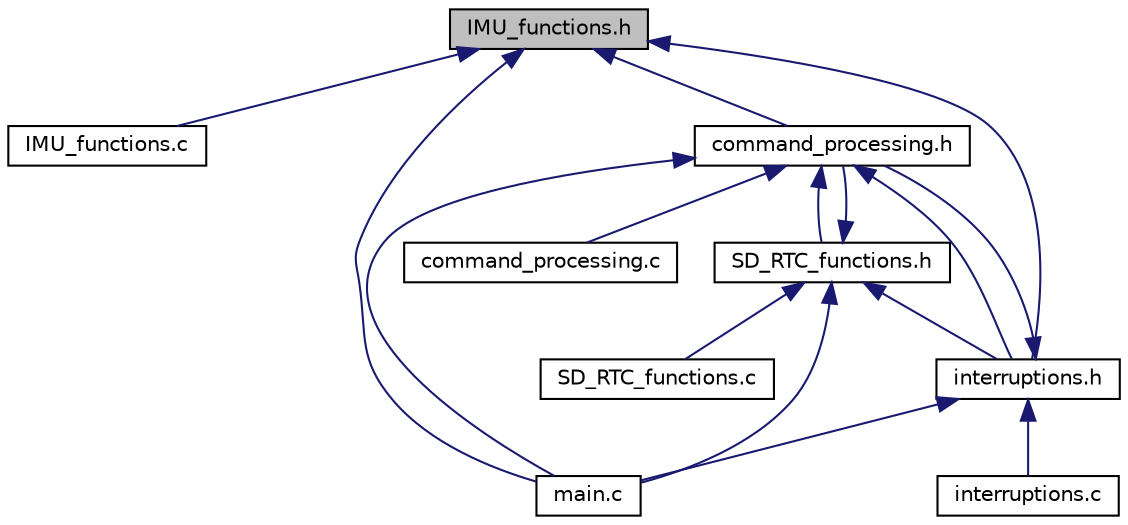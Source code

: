 digraph "IMU_functions.h"
{
 // LATEX_PDF_SIZE
  edge [fontname="Helvetica",fontsize="10",labelfontname="Helvetica",labelfontsize="10"];
  node [fontname="Helvetica",fontsize="10",shape=record];
  Node1 [label="IMU_functions.h",height=0.2,width=0.4,color="black", fillcolor="grey75", style="filled", fontcolor="black",tooltip="Definition of IMU module functions."];
  Node1 -> Node2 [dir="back",color="midnightblue",fontsize="10",style="solid"];
  Node2 [label="IMU_functions.c",height=0.2,width=0.4,color="black", fillcolor="white", style="filled",URL="$_i_m_u__functions_8c.html",tooltip="Implementation of IMU module functions."];
  Node1 -> Node3 [dir="back",color="midnightblue",fontsize="10",style="solid"];
  Node3 [label="command_processing.h",height=0.2,width=0.4,color="black", fillcolor="white", style="filled",URL="$command__processing_8h.html",tooltip="Received commands processing functions"];
  Node3 -> Node4 [dir="back",color="midnightblue",fontsize="10",style="solid"];
  Node4 [label="SD_RTC_functions.h",height=0.2,width=0.4,color="black", fillcolor="white", style="filled",URL="$_s_d___r_t_c__functions_8h.html",tooltip="Definition of SD and RTC module functions."];
  Node4 -> Node5 [dir="back",color="midnightblue",fontsize="10",style="solid"];
  Node5 [label="SD_RTC_functions.c",height=0.2,width=0.4,color="black", fillcolor="white", style="filled",URL="$_s_d___r_t_c__functions_8c.html",tooltip="Implementation of SD and RTC module functions."];
  Node4 -> Node3 [dir="back",color="midnightblue",fontsize="10",style="solid"];
  Node4 -> Node6 [dir="back",color="midnightblue",fontsize="10",style="solid"];
  Node6 [label="interruptions.h",height=0.2,width=0.4,color="black", fillcolor="white", style="filled",URL="$interruptions_8h.html",tooltip="Interruptions header file."];
  Node6 -> Node3 [dir="back",color="midnightblue",fontsize="10",style="solid"];
  Node6 -> Node7 [dir="back",color="midnightblue",fontsize="10",style="solid"];
  Node7 [label="interruptions.c",height=0.2,width=0.4,color="black", fillcolor="white", style="filled",URL="$interruptions_8c.html",tooltip="Interruption handling and firmware core functions."];
  Node6 -> Node8 [dir="back",color="midnightblue",fontsize="10",style="solid"];
  Node8 [label="main.c",height=0.2,width=0.4,color="black", fillcolor="white", style="filled",URL="$main_8c.html",tooltip="Firmware main file."];
  Node4 -> Node8 [dir="back",color="midnightblue",fontsize="10",style="solid"];
  Node3 -> Node9 [dir="back",color="midnightblue",fontsize="10",style="solid"];
  Node9 [label="command_processing.c",height=0.2,width=0.4,color="black", fillcolor="white", style="filled",URL="$command__processing_8c.html",tooltip="Command processing functions."];
  Node3 -> Node6 [dir="back",color="midnightblue",fontsize="10",style="solid"];
  Node3 -> Node8 [dir="back",color="midnightblue",fontsize="10",style="solid"];
  Node1 -> Node6 [dir="back",color="midnightblue",fontsize="10",style="solid"];
  Node1 -> Node8 [dir="back",color="midnightblue",fontsize="10",style="solid"];
}
